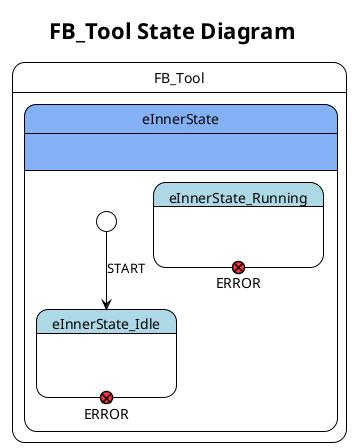 @startuml State Diagram

!theme plain
'skin rose
'left to right direction
hide empty description
'!theme reddress-lightgreen
title FB_Tool State Diagram



state FB_Tool{

state eInnerState #84b1f5 {
	[*] --> eInnerState_Idle : START
	state eInnerState_Idle #lightblue {
state "ERROR" as eInnerState_Idle_ERROR <<exitPoint>> #ff3333
	}
	state eInnerState_Running #lightblue {
state "ERROR" as eInnerState_Running_ERROR <<exitPoint>> #ff3333
	}
	}
eInnerState : 
eInnerState : 


}

@enduml
